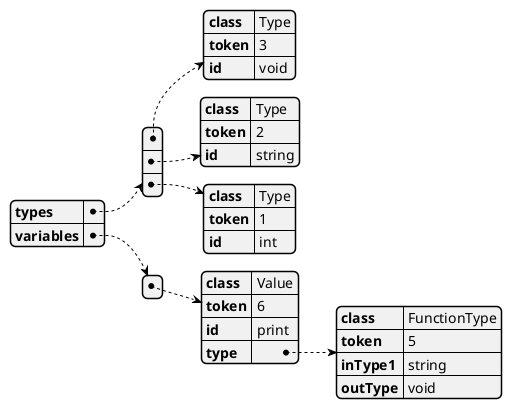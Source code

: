 @startjson tds
{ "types" : [ { "class" : "Type",
"token" : "3",
"id" : "void" },
{ "class" : "Type",
"token" : "2",
"id" : "string" },
{ "class" : "Type",
"token" : "1",
"id" : "int" } ],
"variables" : [ { "class" : "Value",
"token" : "6",
"id" : "print",
"type" : { "class" : "FunctionType",
"token" : "5",
"inType1" : "string",
"outType" : "void" } } ] }
@endjson